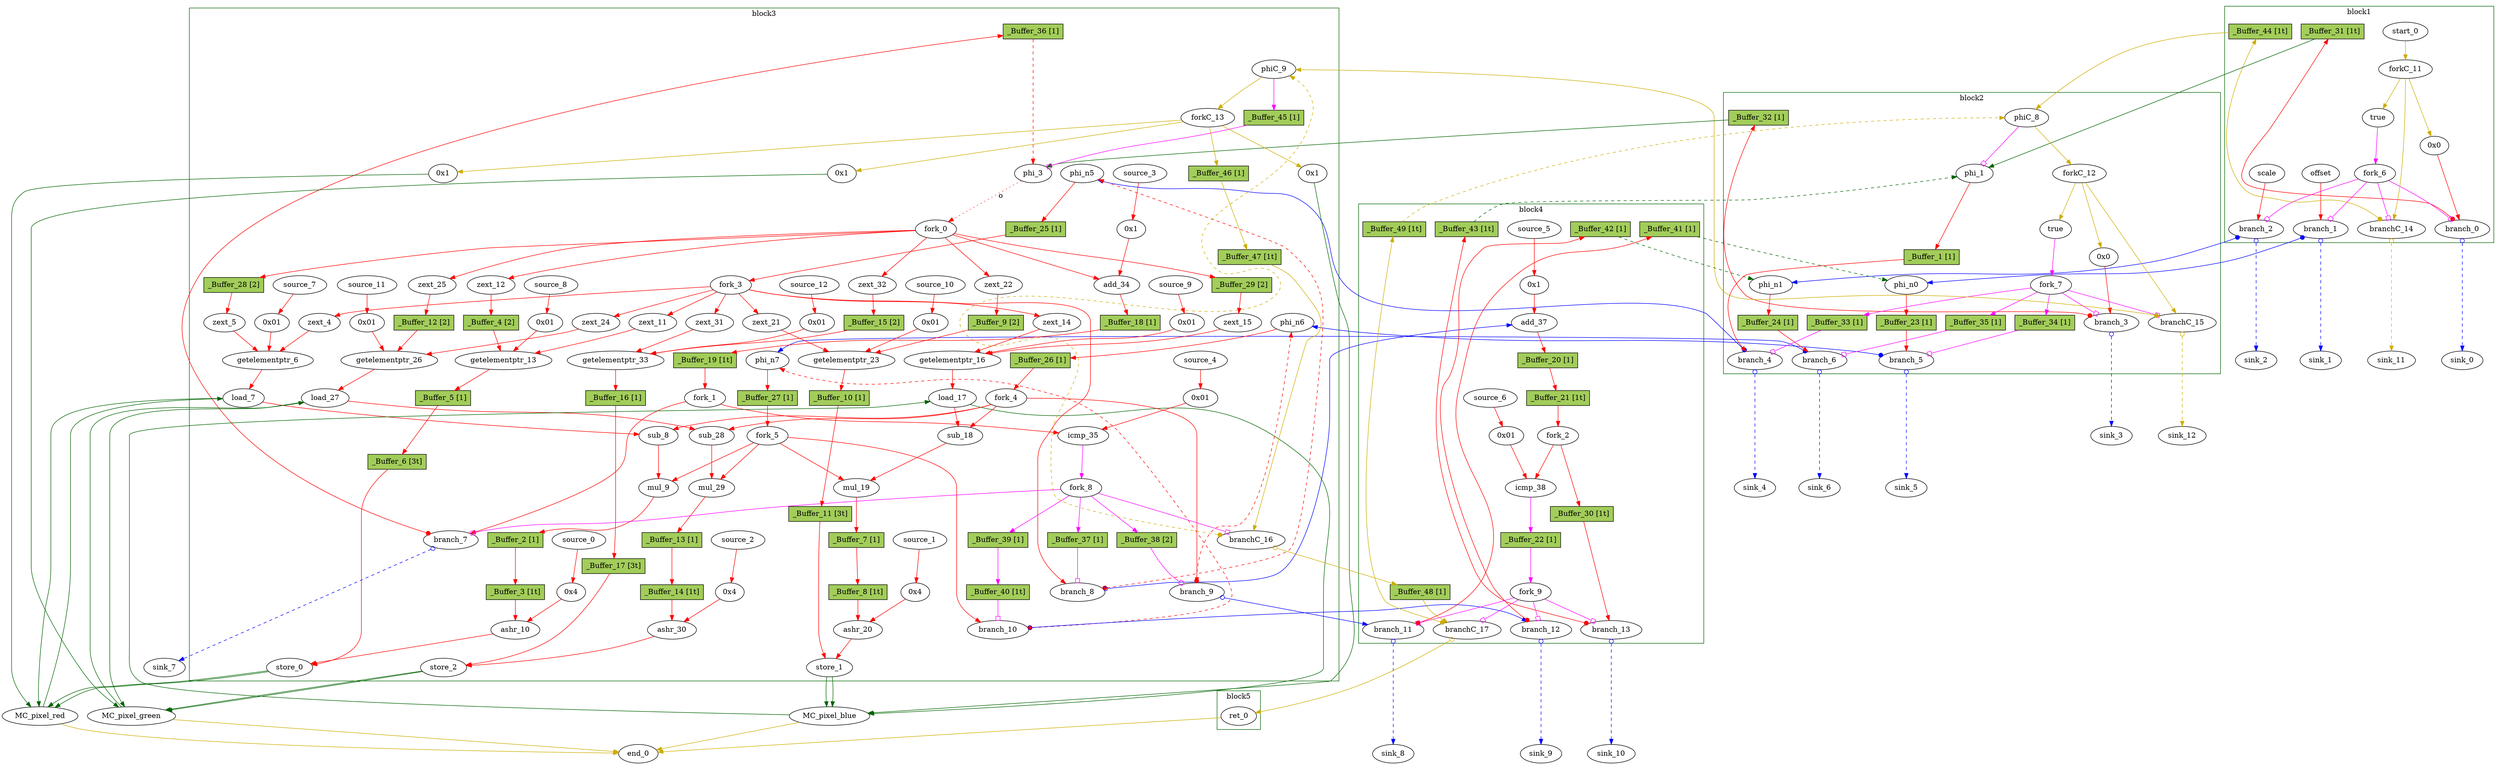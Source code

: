 // Number of blocks: 180
// Number of channels: 285
Digraph G {

  // Blocks
subgraph cluster_1 {
color = "darkgreen"
label = "block1"
  offset [type=Entry, in="in1:32", out="out1:32", bbID = 1,  shape=oval];
  scale [type=Entry, in="in1:32", out="out1:32", bbID = 1,  shape=oval];
  brCst_block1 [type=Constant, in="in1:1", out="out1:1", bbID = 1, value="0x1", label=true,  shape=oval];
  cst_0 [type=Constant, in="in1:32", out="out1:32", bbID = 1, value="0x0", label="0x0",  shape=oval];
  branch_0 [type=Branch, in="in1:32 in2?:1", out="out1+:32 out2-:32", bbID = 1,  shape=oval];
  branch_1 [type=Branch, in="in1:32 in2?:1", out="out1+:32 out2-:32", bbID = 1,  shape=oval];
  branch_2 [type=Branch, in="in1:32 in2?:1", out="out1+:32 out2-:32", bbID = 1,  shape=oval];
  fork_6 [type=Fork, in="in1:1", out="out1:1 out2:1 out3:1 out4:1", bbID = 1,  shape=oval];
  start_0 [type=Entry, in="in1:0", out="out1:0", bbID = 1,  shape=oval];
  forkC_11 [type=Fork, in="in1:0", out="out1:0 out2:0 out3:0", bbID = 1,  shape=oval];
  branchC_14 [type=Branch, in="in1:0 in2?:1", out="out1+:0 out2-:0", bbID = 1,  shape=oval];
  _Buffer_31 [type=Buffer, in="in1:32", out="out1:32", bbID = 1, slots=1, transparent=true, label="_Buffer_31 [1t]",  shape=box, style=filled, fillcolor=darkolivegreen3, height = 0.4];
  _Buffer_44 [type=Buffer, in="in1:0", out="out1:0", bbID = 1, slots=1, transparent=true, label="_Buffer_44 [1t]",  shape=box, style=filled, fillcolor=darkolivegreen3, height = 0.4];
}
subgraph cluster_2 {
color = "darkgreen"
label = "block2"
  phi_1 [type=Mux, in="in1?:1 in2:32 in3:32", out="out1:32", delay=1.397, bbID = 2,  shape=oval];
  brCst_block2 [type=Constant, in="in1:1", out="out1:1", bbID = 2, value="0x1", label=true,  shape=oval];
  cst_1 [type=Constant, in="in1:32", out="out1:32", bbID = 2, value="0x0", label="0x0",  shape=oval];
  phi_n0 [type=Merge, in="in1:32 in2:32", out="out1:32", delay=1.397, bbID = 2,  shape=oval];
  phi_n1 [type=Merge, in="in1:32 in2:32", out="out1:32", delay=1.397, bbID = 2,  shape=oval];
  branch_3 [type=Branch, in="in1:32 in2?:1", out="out1+:32 out2-:32", bbID = 2,  shape=oval];
  branch_4 [type=Branch, in="in1:32 in2?:1", out="out1+:32 out2-:32", bbID = 2,  shape=oval];
  branch_5 [type=Branch, in="in1:32 in2?:1", out="out1+:32 out2-:32", bbID = 2,  shape=oval];
  branch_6 [type=Branch, in="in1:32 in2?:1", out="out1+:32 out2-:32", bbID = 2,  shape=oval];
  fork_7 [type=Fork, in="in1:1", out="out1:1 out2:1 out3:1 out4:1 out5:1", bbID = 2,  shape=oval];
  phiC_8 [type=CntrlMerge, in="in1:0 in2:0", out="out1:0 out2?:1", bbID = 2,  shape=oval];
  forkC_12 [type=Fork, in="in1:0", out="out1:0 out2:0 out3:0", bbID = 2,  shape=oval];
  branchC_15 [type=Branch, in="in1:0 in2?:1", out="out1+:0 out2-:0", bbID = 2,  shape=oval];
  _Buffer_1 [type=Buffer, in="in1:32", out="out1:32", bbID = 2, slots=1, transparent=false, label="_Buffer_1 [1]",  shape=box, style=filled, fillcolor=darkolivegreen3, height = 0.4];
  _Buffer_23 [type=Buffer, in="in1:32", out="out1:32", bbID = 2, slots=1, transparent=false, label="_Buffer_23 [1]",  shape=box, style=filled, fillcolor=darkolivegreen3, height = 0.4];
  _Buffer_24 [type=Buffer, in="in1:32", out="out1:32", bbID = 2, slots=1, transparent=false, label="_Buffer_24 [1]",  shape=box, style=filled, fillcolor=darkolivegreen3, height = 0.4];
  _Buffer_32 [type=Buffer, in="in1:32", out="out1:32", bbID = 2, slots=1, transparent=false, label="_Buffer_32 [1]",  shape=box, style=filled, fillcolor=darkolivegreen3, height = 0.4];
  _Buffer_33 [type=Buffer, in="in1:1", out="out1:1", bbID = 2, slots=1, transparent=false, label="_Buffer_33 [1]",  shape=box, style=filled, fillcolor=darkolivegreen3, height = 0.4];
  _Buffer_34 [type=Buffer, in="in1:1", out="out1:1", bbID = 2, slots=1, transparent=false, label="_Buffer_34 [1]",  shape=box, style=filled, fillcolor=darkolivegreen3, height = 0.4];
  _Buffer_35 [type=Buffer, in="in1:1", out="out1:1", bbID = 2, slots=1, transparent=false, label="_Buffer_35 [1]",  shape=box, style=filled, fillcolor=darkolivegreen3, height = 0.4];
}
subgraph cluster_3 {
color = "darkgreen"
label = "block3"
  phi_3 [type=Mux, in="in1?:1 in2:32 in3:32", out="out1:32", delay=1.397, bbID = 3, retimingDiff=0.5,  shape=oval];
  zext_4 [type=Operator, in="in1:32", out="out1:32", op = "zext_op", bbID = 3, retimingDiff=1.5,  shape=oval];
  zext_5 [type=Operator, in="in1:32", out="out1:32", op = "zext_op", bbID = 3, retimingDiff=1.5,  shape=oval];
  getelementptr_6 [type=Operator, in="in1:32 in2:32 in3:32", out="out1:32", op = "getelementptr_op", delay=3.792, constants=1, bbID = 3, retimingDiff=1.5,  shape=oval];
  load_7 [type=Operator, in="in1:32 in2:32", out="out1:32 out2:32", op = "mc_load_op", delay=1.412, latency=2, bbID = 3, portID = 0, offset = 0, retimingDiff=1,  shape=oval];
  sub_8 [type=Operator, in="in1:32 in2:32", out="out1:32", op = "sub_op", delay=2.287, bbID = 3, retimingDiff=2.5,  shape=oval];
  mul_9 [type=Operator, in="in1:32 in2:32", out="out1:32", op = "mul_op", latency=4, bbID = 3, retimingDiff=2,  shape=oval];
  cst_2 [type=Constant, in="in1:32", out="out1:32", bbID = 3, value="0x1", label="0x4", retimingDiff=5,  shape=oval];
  ashr_10 [type=Operator, in="in1:32 in2:32", out="out1:32", op = "ashr_op", bbID = 3, retimingDiff=5,  shape=oval];
  zext_11 [type=Operator, in="in1:32", out="out1:32", op = "zext_op", bbID = 3, retimingDiff=1.5,  shape=oval];
  zext_12 [type=Operator, in="in1:32", out="out1:32", op = "zext_op", bbID = 3, retimingDiff=0.5,  shape=oval];
  getelementptr_13 [type=Operator, in="in1:32 in2:32 in3:32", out="out1:32", op = "getelementptr_op", delay=3.792, constants=1, bbID = 3, retimingDiff=1.5,  shape=oval];
  store_0 [type=Operator, in="in1:32 in2:32", out="out1:32 out2:32", op = "mc_store_op", delay=0.672, bbID = 3, portID = 0, offset = 0, retimingDiff=5,  shape=oval];
  zext_14 [type=Operator, in="in1:32", out="out1:32", op = "zext_op", bbID = 3, retimingDiff=1.5,  shape=oval];
  zext_15 [type=Operator, in="in1:32", out="out1:32", op = "zext_op", bbID = 3, retimingDiff=1.5,  shape=oval];
  getelementptr_16 [type=Operator, in="in1:32 in2:32 in3:32", out="out1:32", op = "getelementptr_op", delay=3.792, constants=1, bbID = 3, retimingDiff=1.5,  shape=oval];
  load_17 [type=Operator, in="in1:32 in2:32", out="out1:32 out2:32", op = "mc_load_op", delay=1.412, latency=2, bbID = 3, portID = 0, offset = 0, retimingDiff=1,  shape=oval];
  sub_18 [type=Operator, in="in1:32 in2:32", out="out1:32", op = "sub_op", delay=2.287, bbID = 3, retimingDiff=2.5,  shape=oval];
  mul_19 [type=Operator, in="in1:32 in2:32", out="out1:32", op = "mul_op", latency=4, bbID = 3, retimingDiff=2,  shape=oval];
  cst_3 [type=Constant, in="in1:32", out="out1:32", bbID = 3, value="0x1", label="0x4", retimingDiff=5,  shape=oval];
  ashr_20 [type=Operator, in="in1:32 in2:32", out="out1:32", op = "ashr_op", bbID = 3, retimingDiff=5,  shape=oval];
  zext_21 [type=Operator, in="in1:32", out="out1:32", op = "zext_op", bbID = 3, retimingDiff=1.5,  shape=oval];
  zext_22 [type=Operator, in="in1:32", out="out1:32", op = "zext_op", bbID = 3, retimingDiff=0.5,  shape=oval];
  getelementptr_23 [type=Operator, in="in1:32 in2:32 in3:32", out="out1:32", op = "getelementptr_op", delay=3.792, constants=1, bbID = 3, retimingDiff=1.5,  shape=oval];
  store_1 [type=Operator, in="in1:32 in2:32", out="out1:32 out2:32", op = "mc_store_op", delay=0.672, bbID = 3, portID = 0, offset = 0, retimingDiff=5,  shape=oval];
  zext_24 [type=Operator, in="in1:32", out="out1:32", op = "zext_op", bbID = 3, retimingDiff=1.5,  shape=oval];
  zext_25 [type=Operator, in="in1:32", out="out1:32", op = "zext_op", bbID = 3, retimingDiff=0.5,  shape=oval];
  getelementptr_26 [type=Operator, in="in1:32 in2:32 in3:32", out="out1:32", op = "getelementptr_op", delay=3.792, constants=1, bbID = 3, retimingDiff=1.5,  shape=oval];
  load_27 [type=Operator, in="in1:32 in2:32", out="out1:32 out2:32", op = "mc_load_op", delay=1.412, latency=2, bbID = 3, portID = 0, offset = 0, retimingDiff=1,  shape=oval];
  sub_28 [type=Operator, in="in1:32 in2:32", out="out1:32", op = "sub_op", delay=2.287, bbID = 3, retimingDiff=2.5,  shape=oval];
  mul_29 [type=Operator, in="in1:32 in2:32", out="out1:32", op = "mul_op", latency=4, bbID = 3, retimingDiff=2,  shape=oval];
  cst_4 [type=Constant, in="in1:32", out="out1:32", bbID = 3, value="0x1", label="0x4", retimingDiff=5,  shape=oval];
  ashr_30 [type=Operator, in="in1:32 in2:32", out="out1:32", op = "ashr_op", bbID = 3, retimingDiff=5,  shape=oval];
  zext_31 [type=Operator, in="in1:32", out="out1:32", op = "zext_op", bbID = 3, retimingDiff=1.5,  shape=oval];
  zext_32 [type=Operator, in="in1:32", out="out1:32", op = "zext_op", bbID = 3, retimingDiff=0.5,  shape=oval];
  getelementptr_33 [type=Operator, in="in1:32 in2:32 in3:32", out="out1:32", op = "getelementptr_op", delay=3.792, constants=1, bbID = 3, retimingDiff=1.5,  shape=oval];
  store_2 [type=Operator, in="in1:32 in2:32", out="out1:32 out2:32", op = "mc_store_op", delay=0.672, bbID = 3, portID = 0, offset = 0, retimingDiff=5,  shape=oval];
  cst_5 [type=Constant, in="in1:32", out="out1:32", bbID = 3, value="0x1", label="0x1", retimingDiff=0.5,  shape=oval];
  add_34 [type=Operator, in="in1:32 in2:32", out="out1:32", op = "add_op", delay=2.287, bbID = 3, retimingDiff=0.5,  shape=oval];
  cst_6 [type=Constant, in="in1:32", out="out1:32", bbID = 3, value="0x1", label="0x01", retimingDiff=1,  shape=oval];
  icmp_35 [type=Operator, in="in1:32 in2:32", out="out1:1", op = "icmp_ult_op", delay=1.907, bbID = 3, retimingDiff=1,  shape=oval];
  cst_9 [type=Constant, in="in1:32", out="out1:32", bbID = 3, value="0x01", label="0x01", retimingDiff=1.5,  shape=oval];
  cst_10 [type=Constant, in="in1:32", out="out1:32", bbID = 3, value="0x01", label="0x01", retimingDiff=1.5,  shape=oval];
  cst_11 [type=Constant, in="in1:32", out="out1:32", bbID = 3, value="0x01", label="0x01", retimingDiff=1.5,  shape=oval];
  cst_12 [type=Constant, in="in1:32", out="out1:32", bbID = 3, value="0x01", label="0x01", retimingDiff=1.5,  shape=oval];
  cst_13 [type=Constant, in="in1:32", out="out1:32", bbID = 3, value="0x01", label="0x01", retimingDiff=1.5,  shape=oval];
  cst_14 [type=Constant, in="in1:32", out="out1:32", bbID = 3, value="0x01", label="0x01", retimingDiff=1.5,  shape=oval];
  phi_n5 [type=Merge, in="in1:32 in2:32", out="out1:32", delay=1.397, bbID = 3, retimingDiff=0.5,  shape=oval];
  phi_n6 [type=Merge, in="in1:32 in2:32", out="out1:32", delay=1.397, bbID = 3, retimingDiff=1.5,  shape=oval];
  phi_n7 [type=Merge, in="in1:32 in2:32", out="out1:32", delay=1.397, bbID = 3, retimingDiff=1.5,  shape=oval];
  fork_0 [type=Fork, in="in1:32", out="out1:32 out2:32 out3:32 out4:32 out5:32 out6:32 out7:32", bbID = 3, retimingDiff=0.5,  shape=oval];
  fork_1 [type=Fork, in="in1:32", out="out1:32 out2:32", bbID = 3, retimingDiff=1,  shape=oval];
  fork_3 [type=Fork, in="in1:32", out="out1:32 out2:32 out3:32 out4:32 out5:32 out6:32 out7:32", bbID = 3, retimingDiff=1.5,  shape=oval];
  fork_4 [type=Fork, in="in1:32", out="out1:32 out2:32 out3:32 out4:32", bbID = 3, retimingDiff=2.5,  shape=oval];
  fork_5 [type=Fork, in="in1:32", out="out1:32 out2:32 out3:32 out4:32", bbID = 3, retimingDiff=2.5,  shape=oval];
  branch_7 [type=Branch, in="in1:32 in2?:1", out="out1+:32 out2-:32", bbID = 3, retimingDiff=1,  shape=oval];
  branch_8 [type=Branch, in="in1:32 in2?:1", out="out1+:32 out2-:32", bbID = 3, retimingDiff=1.5,  shape=oval];
  branch_9 [type=Branch, in="in1:32 in2?:1", out="out1+:32 out2-:32", bbID = 3, retimingDiff=2.5,  shape=oval];
  branch_10 [type=Branch, in="in1:32 in2?:1", out="out1+:32 out2-:32", bbID = 3, retimingDiff=2.5,  shape=oval];
  fork_8 [type=Fork, in="in1:1", out="out1:1 out2:1 out3:1 out4:1 out5:1", bbID = 3, retimingDiff=1,  shape=oval];
  cst_15 [type=Constant, in="in1:32", out="out1:32", bbID = 3, value="0x1", label="0x1",  shape=oval];
  cst_16 [type=Constant, in="in1:32", out="out1:32", bbID = 3, value="0x1", label="0x1",  shape=oval];
  cst_17 [type=Constant, in="in1:32", out="out1:32", bbID = 3, value="0x1", label="0x1",  shape=oval];
  phiC_9 [type=CntrlMerge, in="in1:0 in2:0", out="out1:0 out2?:1", bbID = 3,  shape=oval];
  forkC_13 [type=Fork, in="in1:0", out="out1:0 out2:0 out3:0 out4:0", bbID = 3,  shape=oval];
  branchC_16 [type=Branch, in="in1:0 in2?:1", out="out1+:0 out2-:0", bbID = 3, retimingDiff=1,  shape=oval];
  source_0 [type=Source, out="out1:32", bbID = 3, retimingDiff=5,  shape=oval];
  source_1 [type=Source, out="out1:32", bbID = 3, retimingDiff=5,  shape=oval];
  source_2 [type=Source, out="out1:32", bbID = 3, retimingDiff=5,  shape=oval];
  source_3 [type=Source, out="out1:32", bbID = 3, retimingDiff=0.5,  shape=oval];
  source_4 [type=Source, out="out1:32", bbID = 3, retimingDiff=1,  shape=oval];
  source_7 [type=Source, out="out1:32", bbID = 3, retimingDiff=1.5,  shape=oval];
  source_8 [type=Source, out="out1:32", bbID = 3, retimingDiff=1.5,  shape=oval];
  source_9 [type=Source, out="out1:32", bbID = 3, retimingDiff=1.5,  shape=oval];
  source_10 [type=Source, out="out1:32", bbID = 3, retimingDiff=1.5,  shape=oval];
  source_11 [type=Source, out="out1:32", bbID = 3, retimingDiff=1.5,  shape=oval];
  source_12 [type=Source, out="out1:32", bbID = 3, retimingDiff=1.5,  shape=oval];
  _Buffer_2 [type=Buffer, in="in1:32", out="out1:32", bbID = 3, slots=1, transparent=false, label="_Buffer_2 [1]",  shape=box, style=filled, fillcolor=darkolivegreen3, height = 0.4];
  _Buffer_3 [type=Buffer, in="in1:32", out="out1:32", bbID = 3, slots=1, transparent=true, label="_Buffer_3 [1t]",  shape=box, style=filled, fillcolor=darkolivegreen3, height = 0.4];
  _Buffer_4 [type=Buffer, in="in1:32", out="out1:32", bbID = 3, slots=2, transparent=false, label="_Buffer_4 [2]",  shape=box, style=filled, fillcolor=darkolivegreen3, height = 0.4];
  _Buffer_5 [type=Buffer, in="in1:32", out="out1:32", bbID = 3, slots=1, transparent=false, label="_Buffer_5 [1]",  shape=box, style=filled, fillcolor=darkolivegreen3, height = 0.4];
  _Buffer_6 [type=Buffer, in="in1:32", out="out1:32", bbID = 3, slots=3, transparent=true, label="_Buffer_6 [3t]",  shape=box, style=filled, fillcolor=darkolivegreen3, height = 0.4];
  _Buffer_7 [type=Buffer, in="in1:32", out="out1:32", bbID = 3, slots=1, transparent=false, label="_Buffer_7 [1]",  shape=box, style=filled, fillcolor=darkolivegreen3, height = 0.4];
  _Buffer_8 [type=Buffer, in="in1:32", out="out1:32", bbID = 3, slots=1, transparent=true, label="_Buffer_8 [1t]",  shape=box, style=filled, fillcolor=darkolivegreen3, height = 0.4];
  _Buffer_9 [type=Buffer, in="in1:32", out="out1:32", bbID = 3, slots=2, transparent=false, label="_Buffer_9 [2]",  shape=box, style=filled, fillcolor=darkolivegreen3, height = 0.4];
  _Buffer_10 [type=Buffer, in="in1:32", out="out1:32", bbID = 3, slots=1, transparent=false, label="_Buffer_10 [1]",  shape=box, style=filled, fillcolor=darkolivegreen3, height = 0.4];
  _Buffer_11 [type=Buffer, in="in1:32", out="out1:32", bbID = 3, slots=3, transparent=true, label="_Buffer_11 [3t]",  shape=box, style=filled, fillcolor=darkolivegreen3, height = 0.4];
  _Buffer_12 [type=Buffer, in="in1:32", out="out1:32", bbID = 3, slots=2, transparent=false, label="_Buffer_12 [2]",  shape=box, style=filled, fillcolor=darkolivegreen3, height = 0.4];
  _Buffer_13 [type=Buffer, in="in1:32", out="out1:32", bbID = 3, slots=1, transparent=false, label="_Buffer_13 [1]",  shape=box, style=filled, fillcolor=darkolivegreen3, height = 0.4];
  _Buffer_14 [type=Buffer, in="in1:32", out="out1:32", bbID = 3, slots=1, transparent=true, label="_Buffer_14 [1t]",  shape=box, style=filled, fillcolor=darkolivegreen3, height = 0.4];
  _Buffer_15 [type=Buffer, in="in1:32", out="out1:32", bbID = 3, slots=2, transparent=false, label="_Buffer_15 [2]",  shape=box, style=filled, fillcolor=darkolivegreen3, height = 0.4];
  _Buffer_16 [type=Buffer, in="in1:32", out="out1:32", bbID = 3, slots=1, transparent=false, label="_Buffer_16 [1]",  shape=box, style=filled, fillcolor=darkolivegreen3, height = 0.4];
  _Buffer_17 [type=Buffer, in="in1:32", out="out1:32", bbID = 3, slots=3, transparent=true, label="_Buffer_17 [3t]",  shape=box, style=filled, fillcolor=darkolivegreen3, height = 0.4];
  _Buffer_18 [type=Buffer, in="in1:32", out="out1:32", bbID = 3, slots=1, transparent=false, label="_Buffer_18 [1]",  shape=box, style=filled, fillcolor=darkolivegreen3, height = 0.4];
  _Buffer_19 [type=Buffer, in="in1:32", out="out1:32", bbID = 3, slots=1, transparent=true, label="_Buffer_19 [1t]",  shape=box, style=filled, fillcolor=darkolivegreen3, height = 0.4];
  _Buffer_25 [type=Buffer, in="in1:32", out="out1:32", bbID = 3, slots=1, transparent=false, label="_Buffer_25 [1]",  shape=box, style=filled, fillcolor=darkolivegreen3, height = 0.4];
  _Buffer_26 [type=Buffer, in="in1:32", out="out1:32", bbID = 3, slots=1, transparent=false, label="_Buffer_26 [1]",  shape=box, style=filled, fillcolor=darkolivegreen3, height = 0.4];
  _Buffer_27 [type=Buffer, in="in1:32", out="out1:32", bbID = 3, slots=1, transparent=false, label="_Buffer_27 [1]",  shape=box, style=filled, fillcolor=darkolivegreen3, height = 0.4];
  _Buffer_28 [type=Buffer, in="in1:32", out="out1:32", bbID = 3, slots=2, transparent=false, label="_Buffer_28 [2]",  shape=box, style=filled, fillcolor=darkolivegreen3, height = 0.4];
  _Buffer_29 [type=Buffer, in="in1:32", out="out1:32", bbID = 3, slots=2, transparent=false, label="_Buffer_29 [2]",  shape=box, style=filled, fillcolor=darkolivegreen3, height = 0.4];
  _Buffer_36 [type=Buffer, in="in1:32", out="out1:32", bbID = 3, slots=1, transparent=false, label="_Buffer_36 [1]",  shape=box, style=filled, fillcolor=darkolivegreen3, height = 0.4];
  _Buffer_37 [type=Buffer, in="in1:1", out="out1:1", bbID = 3, slots=1, transparent=false, label="_Buffer_37 [1]",  shape=box, style=filled, fillcolor=darkolivegreen3, height = 0.4];
  _Buffer_38 [type=Buffer, in="in1:1", out="out1:1", bbID = 3, slots=2, transparent=false, label="_Buffer_38 [2]",  shape=box, style=filled, fillcolor=darkolivegreen3, height = 0.4];
  _Buffer_39 [type=Buffer, in="in1:1", out="out1:1", bbID = 3, slots=1, transparent=false, label="_Buffer_39 [1]",  shape=box, style=filled, fillcolor=darkolivegreen3, height = 0.4];
  _Buffer_40 [type=Buffer, in="in1:1", out="out1:1", bbID = 3, slots=1, transparent=true, label="_Buffer_40 [1t]",  shape=box, style=filled, fillcolor=darkolivegreen3, height = 0.4];
  _Buffer_45 [type=Buffer, in="in1:1", out="out1:1", bbID = 3, slots=1, transparent=false, label="_Buffer_45 [1]",  shape=box, style=filled, fillcolor=darkolivegreen3, height = 0.4];
  _Buffer_46 [type=Buffer, in="in1:0", out="out1:0", bbID = 3, slots=1, transparent=false, label="_Buffer_46 [1]",  shape=box, style=filled, fillcolor=darkolivegreen3, height = 0.4];
  _Buffer_47 [type=Buffer, in="in1:0", out="out1:0", bbID = 3, slots=1, transparent=true, label="_Buffer_47 [1t]",  shape=box, style=filled, fillcolor=darkolivegreen3, height = 0.4];
}
subgraph cluster_4 {
color = "darkgreen"
label = "block4"
  cst_7 [type=Constant, in="in1:32", out="out1:32", bbID = 4, value="0x1", label="0x1",  shape=oval];
  add_37 [type=Operator, in="in1:32 in2:32", out="out1:32", op = "add_op", delay=2.287, bbID = 4,  shape=oval];
  cst_8 [type=Constant, in="in1:32", out="out1:32", bbID = 4, value="0x01", label="0x01",  shape=oval];
  icmp_38 [type=Operator, in="in1:32 in2:32", out="out1:1", op = "icmp_ult_op", delay=1.907, bbID = 4,  shape=oval];
  fork_2 [type=Fork, in="in1:32", out="out1:32 out2:32", bbID = 4,  shape=oval];
  branch_11 [type=Branch, in="in1:32 in2?:1", out="out1+:32 out2-:32", bbID = 4,  shape=oval];
  branch_12 [type=Branch, in="in1:32 in2?:1", out="out1+:32 out2-:32", bbID = 4,  shape=oval];
  branch_13 [type=Branch, in="in1:32 in2?:1", out="out1+:32 out2-:32", bbID = 4,  shape=oval];
  fork_9 [type=Fork, in="in1:1", out="out1:1 out2:1 out3:1 out4:1", bbID = 4,  shape=oval];
  branchC_17 [type=Branch, in="in1:0 in2?:1", out="out1+:0 out2-:0", bbID = 4,  shape=oval];
  source_5 [type=Source, out="out1:32", bbID = 4,  shape=oval];
  source_6 [type=Source, out="out1:32", bbID = 4,  shape=oval];
  _Buffer_20 [type=Buffer, in="in1:32", out="out1:32", bbID = 4, slots=1, transparent=false, label="_Buffer_20 [1]",  shape=box, style=filled, fillcolor=darkolivegreen3, height = 0.4];
  _Buffer_21 [type=Buffer, in="in1:32", out="out1:32", bbID = 4, slots=1, transparent=true, label="_Buffer_21 [1t]",  shape=box, style=filled, fillcolor=darkolivegreen3, height = 0.4];
  _Buffer_22 [type=Buffer, in="in1:1", out="out1:1", bbID = 4, slots=1, transparent=false, label="_Buffer_22 [1]",  shape=box, style=filled, fillcolor=darkolivegreen3, height = 0.4];
  _Buffer_30 [type=Buffer, in="in1:32", out="out1:32", bbID = 4, slots=1, transparent=true, label="_Buffer_30 [1t]",  shape=box, style=filled, fillcolor=darkolivegreen3, height = 0.4];
  _Buffer_41 [type=Buffer, in="in1:32", out="out1:32", bbID = 4, slots=1, transparent=false, label="_Buffer_41 [1]",  shape=box, style=filled, fillcolor=darkolivegreen3, height = 0.4];
  _Buffer_42 [type=Buffer, in="in1:32", out="out1:32", bbID = 4, slots=1, transparent=false, label="_Buffer_42 [1]",  shape=box, style=filled, fillcolor=darkolivegreen3, height = 0.4];
  _Buffer_43 [type=Buffer, in="in1:32", out="out1:32", bbID = 4, slots=1, transparent=true, label="_Buffer_43 [1t]",  shape=box, style=filled, fillcolor=darkolivegreen3, height = 0.4];
  _Buffer_48 [type=Buffer, in="in1:0", out="out1:0", bbID = 4, slots=1, transparent=false, label="_Buffer_48 [1]",  shape=box, style=filled, fillcolor=darkolivegreen3, height = 0.4];
  _Buffer_49 [type=Buffer, in="in1:0", out="out1:0", bbID = 4, slots=1, transparent=true, label="_Buffer_49 [1t]",  shape=box, style=filled, fillcolor=darkolivegreen3, height = 0.4];
}
subgraph cluster_5 {
color = "darkgreen"
label = "block5"
  ret_0 [type=Operator, in="in1:0", out="out1:0", op = "ret_op", bbID = 5,  shape=oval];
}
  MC_pixel_red [type=MC, in="in1:32*c0 in2:32*l0a in3:32*s0a in4:32*s0d", out="out1:32*l0d out2:0*e", bbID = 0, memory = "pixel_red", bbcount = 1, ldcount = 1, stcount = 1, ];
  MC_pixel_blue [type=MC, in="in1:32*c0 in2:32*l0a in3:32*s0a in4:32*s0d", out="out1:32*l0d out2:0*e", bbID = 0, memory = "pixel_blue", bbcount = 1, ldcount = 1, stcount = 1, ];
  MC_pixel_green [type=MC, in="in1:32*c0 in2:32*l0a in3:32*s0a in4:32*s0d", out="out1:32*l0d out2:0*e", bbID = 0, memory = "pixel_green", bbcount = 1, ldcount = 1, stcount = 1, ];
  end_0 [type=Exit, in="in1:0*e in2:0*e in3:0*e in4:0", out="out1:0", bbID = 0,  shape=oval];
  sink_0 [type=Sink, in="in1:32", bbID = 0,  shape=oval];
  sink_1 [type=Sink, in="in1:32", bbID = 0,  shape=oval];
  sink_2 [type=Sink, in="in1:32", bbID = 0,  shape=oval];
  sink_3 [type=Sink, in="in1:32", bbID = 0,  shape=oval];
  sink_4 [type=Sink, in="in1:32", bbID = 0,  shape=oval];
  sink_5 [type=Sink, in="in1:32", bbID = 0,  shape=oval];
  sink_6 [type=Sink, in="in1:32", bbID = 0,  shape=oval];
  sink_7 [type=Sink, in="in1:32", bbID = 0,  shape=oval];
  sink_8 [type=Sink, in="in1:32", bbID = 0,  shape=oval];
  sink_9 [type=Sink, in="in1:32", bbID = 0,  shape=oval];
  sink_10 [type=Sink, in="in1:32", bbID = 0,  shape=oval];
  sink_11 [type=Sink, in="in1:0", bbID = 0,  shape=oval];
  sink_12 [type=Sink, in="in1:0", bbID = 0,  shape=oval];

  // Channels
  offset -> branch_1 [from=out1, to=in1, arrowhead=normal, color=red];
  scale -> branch_2 [from=out1, to=in1, arrowhead=normal, color=red];
  brCst_block1 -> fork_6 [from=out1, to=in1, arrowhead=normal, color=magenta];
  cst_0 -> branch_0 [from=out1, to=in1, arrowhead=normal, color=red];
  phi_1 -> _Buffer_1 [from=out1, to=in1, arrowhead=normal, color=red];
  brCst_block2 -> fork_7 [from=out1, to=in1, arrowhead=normal, color=magenta];
  cst_1 -> branch_3 [from=out1, to=in1, arrowhead=normal, color=red];
  phi_3 -> fork_0 [from=out1, to=in1, arrowhead=normal, color=red, slots=1, style=dotted, label="o", transparent=true];
  zext_4 -> getelementptr_6 [from=out1, to=in1, arrowhead=normal, color=red];
  zext_5 -> getelementptr_6 [from=out1, to=in2, arrowhead=normal, color=red];
  getelementptr_6 -> load_7 [from=out1, to=in2, arrowhead=normal, color=red];
  load_7 -> sub_8 [from=out1, to=in1, arrowhead=normal, color=red];
  load_7 -> MC_pixel_red [from=out2, to=in2, arrowhead=normal, color=darkgreen];
  sub_8 -> mul_9 [from=out1, to=in1, arrowhead=normal, color=red];
  mul_9 -> _Buffer_2 [from=out1, to=in1, arrowhead=normal, color=red];
  cst_2 -> ashr_10 [from=out1, to=in2, arrowhead=normal, color=red];
  ashr_10 -> store_0 [from=out1, to=in1, arrowhead=normal, color=red];
  zext_11 -> getelementptr_13 [from=out1, to=in1, arrowhead=normal, color=red];
  zext_12 -> _Buffer_4 [from=out1, to=in1, arrowhead=normal, color=red];
  getelementptr_13 -> _Buffer_5 [from=out1, to=in1, arrowhead=normal, color=red];
  store_0 -> MC_pixel_red [from=out2, to=in3, arrowhead=normal, color=darkgreen];
  store_0 -> MC_pixel_red [from=out1, to=in4, arrowhead=normal, color=darkgreen];
  zext_14 -> getelementptr_16 [from=out1, to=in1, arrowhead=normal, color=red];
  zext_15 -> getelementptr_16 [from=out1, to=in2, arrowhead=normal, color=red];
  getelementptr_16 -> load_17 [from=out1, to=in2, arrowhead=normal, color=red];
  load_17 -> sub_18 [from=out1, to=in1, arrowhead=normal, color=red];
  load_17 -> MC_pixel_blue [from=out2, to=in2, arrowhead=normal, color=darkgreen];
  sub_18 -> mul_19 [from=out1, to=in1, arrowhead=normal, color=red];
  mul_19 -> _Buffer_7 [from=out1, to=in1, arrowhead=normal, color=red];
  cst_3 -> ashr_20 [from=out1, to=in2, arrowhead=normal, color=red];
  ashr_20 -> store_1 [from=out1, to=in1, arrowhead=normal, color=red];
  zext_21 -> getelementptr_23 [from=out1, to=in1, arrowhead=normal, color=red];
  zext_22 -> _Buffer_9 [from=out1, to=in1, arrowhead=normal, color=red];
  getelementptr_23 -> _Buffer_10 [from=out1, to=in1, arrowhead=normal, color=red];
  store_1 -> MC_pixel_blue [from=out2, to=in3, arrowhead=normal, color=darkgreen];
  store_1 -> MC_pixel_blue [from=out1, to=in4, arrowhead=normal, color=darkgreen];
  zext_24 -> getelementptr_26 [from=out1, to=in1, arrowhead=normal, color=red];
  zext_25 -> _Buffer_12 [from=out1, to=in1, arrowhead=normal, color=red];
  getelementptr_26 -> load_27 [from=out1, to=in2, arrowhead=normal, color=red];
  load_27 -> sub_28 [from=out1, to=in1, arrowhead=normal, color=red];
  load_27 -> MC_pixel_green [from=out2, to=in2, arrowhead=normal, color=darkgreen];
  sub_28 -> mul_29 [from=out1, to=in1, arrowhead=normal, color=red];
  mul_29 -> _Buffer_13 [from=out1, to=in1, arrowhead=normal, color=red];
  cst_4 -> ashr_30 [from=out1, to=in2, arrowhead=normal, color=red];
  ashr_30 -> store_2 [from=out1, to=in1, arrowhead=normal, color=red];
  zext_31 -> getelementptr_33 [from=out1, to=in1, arrowhead=normal, color=red];
  zext_32 -> _Buffer_15 [from=out1, to=in1, arrowhead=normal, color=red];
  getelementptr_33 -> _Buffer_16 [from=out1, to=in1, arrowhead=normal, color=red];
  store_2 -> MC_pixel_green [from=out2, to=in3, arrowhead=normal, color=darkgreen];
  store_2 -> MC_pixel_green [from=out1, to=in4, arrowhead=normal, color=darkgreen];
  cst_5 -> add_34 [from=out1, to=in2, arrowhead=normal, color=red];
  add_34 -> _Buffer_18 [from=out1, to=in1, arrowhead=normal, color=red];
  cst_6 -> icmp_35 [from=out1, to=in2, arrowhead=normal, color=red];
  icmp_35 -> fork_8 [from=out1, to=in1, arrowhead=normal, color=magenta];
  cst_7 -> add_37 [from=out1, to=in2, arrowhead=normal, color=red];
  add_37 -> _Buffer_20 [from=out1, to=in1, arrowhead=normal, color=red];
  cst_8 -> icmp_38 [from=out1, to=in2, arrowhead=normal, color=red];
  icmp_38 -> _Buffer_22 [from=out1, to=in1, arrowhead=normal, color=magenta];
  ret_0 -> end_0 [from=out1, to=in4, arrowhead=normal, color=gold3];
  cst_9 -> getelementptr_6 [from=out1, to=in3, arrowhead=normal, color=red];
  cst_10 -> getelementptr_13 [from=out1, to=in3, arrowhead=normal, color=red];
  cst_11 -> getelementptr_16 [from=out1, to=in3, arrowhead=normal, color=red];
  cst_12 -> getelementptr_23 [from=out1, to=in3, arrowhead=normal, color=red];
  cst_13 -> getelementptr_26 [from=out1, to=in3, arrowhead=normal, color=red];
  cst_14 -> getelementptr_33 [from=out1, to=in3, arrowhead=normal, color=red];
  phi_n0 -> _Buffer_23 [from=out1, to=in1, arrowhead=normal, color=red];
  phi_n1 -> _Buffer_24 [from=out1, to=in1, arrowhead=normal, color=red];
  branch_8 -> add_37 [from=out2, to=in1, dir=both, arrowtail=odot, arrowhead=normal, color=blue];
  branch_9 -> branch_11 [from=out2, to=in1, dir=both, arrowtail=odot, arrowhead=normal, color=blue];
  branch_10 -> branch_12 [from=out2, to=in1, dir=both, arrowtail=odot, arrowhead=normal, color=blue];
  phi_n5 -> _Buffer_25 [from=out1, to=in1, arrowhead=normal, color=red];
  phi_n6 -> _Buffer_26 [from=out1, to=in1, arrowhead=normal, color=red];
  phi_n7 -> _Buffer_27 [from=out1, to=in1, arrowhead=normal, color=red];
  fork_0 -> _Buffer_28 [from=out1, to=in1, arrowhead=normal, color=red];
  fork_0 -> zext_12 [from=out2, to=in1, arrowhead=normal, color=red];
  fork_0 -> _Buffer_29 [from=out3, to=in1, arrowhead=normal, color=red];
  fork_0 -> zext_22 [from=out4, to=in1, arrowhead=normal, color=red];
  fork_0 -> zext_25 [from=out5, to=in1, arrowhead=normal, color=red];
  fork_0 -> zext_32 [from=out6, to=in1, arrowhead=normal, color=red];
  fork_0 -> add_34 [from=out7, to=in1, arrowhead=normal, color=red];
  fork_1 -> icmp_35 [from=out1, to=in1, arrowhead=normal, color=red];
  fork_1 -> branch_7 [from=out2, to=in1, arrowhead=normal, color=red];
  fork_2 -> icmp_38 [from=out1, to=in1, arrowhead=normal, color=red];
  fork_2 -> _Buffer_30 [from=out2, to=in1, arrowhead=normal, color=red];
  fork_3 -> zext_4 [from=out1, to=in1, arrowhead=normal, color=red];
  fork_3 -> zext_11 [from=out2, to=in1, arrowhead=normal, color=red];
  fork_3 -> zext_14 [from=out3, to=in1, arrowhead=normal, color=red];
  fork_3 -> zext_21 [from=out4, to=in1, arrowhead=normal, color=red];
  fork_3 -> zext_24 [from=out5, to=in1, arrowhead=normal, color=red];
  fork_3 -> zext_31 [from=out6, to=in1, arrowhead=normal, color=red];
  fork_3 -> branch_8 [from=out7, to=in1, arrowhead=normal, color=red];
  fork_4 -> sub_8 [from=out1, to=in2, arrowhead=normal, color=red];
  fork_4 -> sub_18 [from=out2, to=in2, arrowhead=normal, color=red];
  fork_4 -> sub_28 [from=out3, to=in2, arrowhead=normal, color=red];
  fork_4 -> branch_9 [from=out4, to=in1, arrowhead=normal, color=red];
  fork_5 -> mul_9 [from=out1, to=in2, arrowhead=normal, color=red];
  fork_5 -> mul_19 [from=out2, to=in2, arrowhead=normal, color=red];
  fork_5 -> mul_29 [from=out3, to=in2, arrowhead=normal, color=red];
  fork_5 -> branch_10 [from=out4, to=in1, arrowhead=normal, color=red];
  branch_0 -> _Buffer_31 [from=out1, to=in1, dir=both, arrowtail=dot, arrowhead=normal, color=red, constraint=false];
  branch_0 -> sink_0 [from=out2, to=in1, dir=both, arrowtail=odot, arrowhead=normal, color=blue, style=dashed, minlen = 3];
  branch_1 -> phi_n0 [from=out1, to=in1, dir=both, arrowtail=dot, arrowhead=normal, color=blue];
  branch_1 -> sink_1 [from=out2, to=in1, dir=both, arrowtail=odot, arrowhead=normal, color=blue, style=dashed, minlen = 3];
  branch_2 -> phi_n1 [from=out1, to=in1, dir=both, arrowtail=dot, arrowhead=normal, color=blue];
  branch_2 -> sink_2 [from=out2, to=in1, dir=both, arrowtail=odot, arrowhead=normal, color=blue, style=dashed, minlen = 3];
  fork_6 -> branch_0 [from=out3, to=in2, arrowhead=obox, color=magenta];
  fork_6 -> branch_1 [from=out2, to=in2, arrowhead=obox, color=magenta];
  fork_6 -> branch_2 [from=out1, to=in2, arrowhead=obox, color=magenta];
  fork_6 -> branchC_14 [from=out4, to=in2, arrowhead=obox, color=magenta];
  branch_3 -> _Buffer_32 [from=out1, to=in1, dir=both, arrowtail=dot, arrowhead=normal, color=red, constraint=false];
  branch_3 -> sink_3 [from=out2, to=in1, dir=both, arrowtail=odot, arrowhead=normal, color=blue, style=dashed, minlen = 3];
  branch_4 -> phi_n5 [from=out1, to=in1, dir=both, arrowtail=dot, arrowhead=normal, color=blue];
  branch_4 -> sink_4 [from=out2, to=in1, dir=both, arrowtail=odot, arrowhead=normal, color=blue, style=dashed, minlen = 3];
  branch_5 -> phi_n6 [from=out1, to=in1, dir=both, arrowtail=dot, arrowhead=normal, color=blue];
  branch_5 -> sink_5 [from=out2, to=in1, dir=both, arrowtail=odot, arrowhead=normal, color=blue, style=dashed, minlen = 3];
  branch_6 -> phi_n7 [from=out1, to=in1, dir=both, arrowtail=dot, arrowhead=normal, color=blue];
  branch_6 -> sink_6 [from=out2, to=in1, dir=both, arrowtail=odot, arrowhead=normal, color=blue, style=dashed, minlen = 3];
  fork_7 -> branch_3 [from=out4, to=in2, arrowhead=obox, color=magenta];
  fork_7 -> _Buffer_33 [from=out3, to=in1, arrowhead=normal, color=magenta];
  fork_7 -> _Buffer_34 [from=out2, to=in1, arrowhead=normal, color=magenta];
  fork_7 -> _Buffer_35 [from=out1, to=in1, arrowhead=normal, color=magenta];
  fork_7 -> branchC_15 [from=out5, to=in2, arrowhead=obox, color=magenta];
  branch_7 -> _Buffer_36 [from=out1, to=in1, dir=both, arrowtail=dot, arrowhead=normal, color=red, constraint=false];
  branch_7 -> sink_7 [from=out2, to=in1, dir=both, arrowtail=odot, arrowhead=normal, color=blue, style=dashed, minlen = 3];
  branch_8 -> phi_n5 [from=out1, to=in2, dir=both, arrowtail=dot, arrowhead=normal, color=red, constraint=false, style=dashed, minlen = 3];
  branch_9 -> phi_n6 [from=out1, to=in2, dir=both, arrowtail=dot, arrowhead=normal, color=red, constraint=false, style=dashed, minlen = 3];
  branch_10 -> phi_n7 [from=out1, to=in2, dir=both, arrowtail=dot, arrowhead=normal, color=red, constraint=false, style=dashed, minlen = 3];
  fork_8 -> branch_7 [from=out4, to=in2, arrowhead=obox, color=magenta];
  fork_8 -> _Buffer_37 [from=out3, to=in1, arrowhead=normal, color=magenta];
  fork_8 -> _Buffer_38 [from=out2, to=in1, arrowhead=normal, color=magenta];
  fork_8 -> _Buffer_39 [from=out1, to=in1, arrowhead=normal, color=magenta];
  fork_8 -> branchC_16 [from=out5, to=in2, arrowhead=obox, color=magenta];
  branch_11 -> _Buffer_41 [from=out1, to=in1, dir=both, arrowtail=dot, arrowhead=normal, color=red, constraint=false];
  branch_11 -> sink_8 [from=out2, to=in1, dir=both, arrowtail=odot, arrowhead=normal, color=blue, style=dashed, minlen = 3];
  branch_12 -> _Buffer_42 [from=out1, to=in1, dir=both, arrowtail=dot, arrowhead=normal, color=red, constraint=false];
  branch_12 -> sink_9 [from=out2, to=in1, dir=both, arrowtail=odot, arrowhead=normal, color=blue, style=dashed, minlen = 3];
  branch_13 -> _Buffer_43 [from=out1, to=in1, dir=both, arrowtail=dot, arrowhead=normal, color=red, constraint=false];
  branch_13 -> sink_10 [from=out2, to=in1, dir=both, arrowtail=odot, arrowhead=normal, color=blue, style=dashed, minlen = 3];
  fork_9 -> branch_11 [from=out3, to=in2, arrowhead=obox, color=magenta];
  fork_9 -> branch_12 [from=out2, to=in2, arrowhead=obox, color=magenta];
  fork_9 -> branch_13 [from=out1, to=in2, arrowhead=obox, color=magenta];
  fork_9 -> branchC_17 [from=out4, to=in2, arrowhead=obox, color=magenta];
  MC_pixel_red -> load_7 [from=out1, to=in1, arrowhead=normal, color=darkgreen];
  MC_pixel_red -> end_0 [from=out2, to=in1, arrowhead=normal, color=gold3];
  cst_15 -> MC_pixel_red [from=out1, to=in1, arrowhead=normal, color=darkgreen];
  MC_pixel_blue -> load_17 [from=out1, to=in1, arrowhead=normal, color=darkgreen];
  MC_pixel_blue -> end_0 [from=out2, to=in2, arrowhead=normal, color=gold3];
  cst_16 -> MC_pixel_blue [from=out1, to=in1, arrowhead=normal, color=darkgreen];
  MC_pixel_green -> load_27 [from=out1, to=in1, arrowhead=normal, color=darkgreen];
  MC_pixel_green -> end_0 [from=out2, to=in3, arrowhead=normal, color=gold3];
  cst_17 -> MC_pixel_green [from=out1, to=in1, arrowhead=normal, color=darkgreen];
  start_0 -> forkC_11 [from=out1, to=in1, arrowhead=normal, color=gold3];
  forkC_11 -> brCst_block1 [from=out3, to=in1, arrowhead=normal, color=gold3];
  forkC_11 -> cst_0 [from=out1, to=in1, arrowhead=normal, color=gold3];
  forkC_11 -> branchC_14 [from=out2, to=in1, arrowhead=normal, color=gold3];
  branchC_14 -> _Buffer_44 [from=out1, to=in1, dir=both, arrowtail=dot, arrowhead=normal, color=gold3, constraint=false];
  branchC_14 -> sink_11 [from=out2, to=in1, dir=both, arrowtail=odot, arrowhead=normal, color=gold3, style=dashed, minlen = 3];
  phiC_8 -> phi_1 [from=out2, to=in1, arrowhead=obox, color=magenta];
  phiC_8 -> forkC_12 [from=out1, to=in1, arrowhead=normal, color=gold3];
  forkC_12 -> brCst_block2 [from=out3, to=in1, arrowhead=normal, color=gold3];
  forkC_12 -> cst_1 [from=out1, to=in1, arrowhead=normal, color=gold3];
  forkC_12 -> branchC_15 [from=out2, to=in1, arrowhead=normal, color=gold3];
  branchC_15 -> phiC_9 [from=out1, to=in1, dir=both, arrowtail=dot, arrowhead=normal, color=gold3];
  branchC_15 -> sink_12 [from=out2, to=in1, dir=both, arrowtail=odot, arrowhead=normal, color=gold3, style=dashed, minlen = 3];
  phiC_9 -> _Buffer_45 [from=out2, to=in1, arrowhead=normal, color=magenta];
  phiC_9 -> forkC_13 [from=out1, to=in1, arrowhead=normal, color=gold3];
  forkC_13 -> cst_15 [from=out1, to=in1, arrowhead=normal, color=gold3];
  forkC_13 -> cst_16 [from=out2, to=in1, arrowhead=normal, color=gold3];
  forkC_13 -> cst_17 [from=out3, to=in1, arrowhead=normal, color=gold3];
  forkC_13 -> _Buffer_46 [from=out4, to=in1, arrowhead=normal, color=gold3];
  branchC_16 -> phiC_9 [from=out1, to=in2, dir=both, arrowtail=dot, arrowhead=normal, color=gold3, constraint=false, style=dashed, minlen = 3];
  branchC_16 -> _Buffer_48 [from=out2, to=in1, dir=both, arrowtail=odot, arrowhead=normal, color=gold3];
  branchC_17 -> _Buffer_49 [from=out1, to=in1, dir=both, arrowtail=dot, arrowhead=normal, color=gold3, constraint=false];
  branchC_17 -> ret_0 [from=out2, to=in1, dir=both, arrowtail=odot, arrowhead=normal, color=gold3];
  source_0 -> cst_2 [from=out1, to=in1, arrowhead=normal, color=red];
  source_1 -> cst_3 [from=out1, to=in1, arrowhead=normal, color=red];
  source_2 -> cst_4 [from=out1, to=in1, arrowhead=normal, color=red];
  source_3 -> cst_5 [from=out1, to=in1, arrowhead=normal, color=red];
  source_4 -> cst_6 [from=out1, to=in1, arrowhead=normal, color=red];
  source_5 -> cst_7 [from=out1, to=in1, arrowhead=normal, color=red];
  source_6 -> cst_8 [from=out1, to=in1, arrowhead=normal, color=red];
  source_7 -> cst_9 [from=out1, to=in1, arrowhead=normal, color=red];
  source_8 -> cst_10 [from=out1, to=in1, arrowhead=normal, color=red];
  source_9 -> cst_11 [from=out1, to=in1, arrowhead=normal, color=red];
  source_10 -> cst_12 [from=out1, to=in1, arrowhead=normal, color=red];
  source_11 -> cst_13 [from=out1, to=in1, arrowhead=normal, color=red];
  source_12 -> cst_14 [from=out1, to=in1, arrowhead=normal, color=red];
  _Buffer_1 -> branch_4 [from=out1, to=in1, arrowhead=normal, color=red];
  _Buffer_2 -> _Buffer_3 [from=out1, to=in1, arrowhead=normal, color=red];
  _Buffer_3 -> ashr_10 [from=out1, to=in1, arrowhead=normal, color=red];
  _Buffer_4 -> getelementptr_13 [from=out1, to=in2, arrowhead=normal, color=red];
  _Buffer_5 -> _Buffer_6 [from=out1, to=in1, arrowhead=normal, color=red];
  _Buffer_6 -> store_0 [from=out1, to=in2, arrowhead=normal, color=red];
  _Buffer_7 -> _Buffer_8 [from=out1, to=in1, arrowhead=normal, color=red];
  _Buffer_8 -> ashr_20 [from=out1, to=in1, arrowhead=normal, color=red];
  _Buffer_9 -> getelementptr_23 [from=out1, to=in2, arrowhead=normal, color=red];
  _Buffer_10 -> _Buffer_11 [from=out1, to=in1, arrowhead=normal, color=red];
  _Buffer_11 -> store_1 [from=out1, to=in2, arrowhead=normal, color=red];
  _Buffer_12 -> getelementptr_26 [from=out1, to=in2, arrowhead=normal, color=red];
  _Buffer_13 -> _Buffer_14 [from=out1, to=in1, arrowhead=normal, color=red];
  _Buffer_14 -> ashr_30 [from=out1, to=in1, arrowhead=normal, color=red];
  _Buffer_15 -> getelementptr_33 [from=out1, to=in2, arrowhead=normal, color=red];
  _Buffer_16 -> _Buffer_17 [from=out1, to=in1, arrowhead=normal, color=red];
  _Buffer_17 -> store_2 [from=out1, to=in2, arrowhead=normal, color=red];
  _Buffer_18 -> _Buffer_19 [from=out1, to=in1, arrowhead=normal, color=red];
  _Buffer_19 -> fork_1 [from=out1, to=in1, arrowhead=normal, color=red];
  _Buffer_20 -> _Buffer_21 [from=out1, to=in1, arrowhead=normal, color=red];
  _Buffer_21 -> fork_2 [from=out1, to=in1, arrowhead=normal, color=red];
  _Buffer_22 -> fork_9 [from=out1, to=in1, arrowhead=normal, color=magenta];
  _Buffer_23 -> branch_5 [from=out1, to=in1, arrowhead=normal, color=red];
  _Buffer_24 -> branch_6 [from=out1, to=in1, arrowhead=normal, color=red];
  _Buffer_25 -> fork_3 [from=out1, to=in1, arrowhead=normal, color=red];
  _Buffer_26 -> fork_4 [from=out1, to=in1, arrowhead=normal, color=red];
  _Buffer_27 -> fork_5 [from=out1, to=in1, arrowhead=normal, color=red];
  _Buffer_28 -> zext_5 [from=out1, to=in1, arrowhead=normal, color=red];
  _Buffer_29 -> zext_15 [from=out1, to=in1, arrowhead=normal, color=red];
  _Buffer_30 -> branch_13 [from=out1, to=in1, arrowhead=normal, color=red];
  _Buffer_31 -> phi_1 [from=out1, to=in2, arrowhead=normal, color=darkgreen];
  _Buffer_32 -> phi_3 [from=out1, to=in2, arrowhead=normal, color=darkgreen];
  _Buffer_33 -> branch_4 [from=out1, to=in2, arrowhead=obox, color=magenta];
  _Buffer_34 -> branch_5 [from=out1, to=in2, arrowhead=obox, color=magenta];
  _Buffer_35 -> branch_6 [from=out1, to=in2, arrowhead=obox, color=magenta];
  _Buffer_36 -> phi_3 [from=out1, to=in3, arrowhead=normal, color=red, style=dashed, minlen = 3];
  _Buffer_37 -> branch_8 [from=out1, to=in2, arrowhead=obox, color=magenta];
  _Buffer_38 -> branch_9 [from=out1, to=in2, arrowhead=obox, color=magenta];
  _Buffer_39 -> _Buffer_40 [from=out1, to=in1, arrowhead=normal, color=magenta];
  _Buffer_40 -> branch_10 [from=out1, to=in2, arrowhead=obox, color=magenta];
  _Buffer_41 -> phi_n0 [from=out1, to=in2, arrowhead=normal, color=darkgreen, style=dashed, minlen = 3];
  _Buffer_42 -> phi_n1 [from=out1, to=in2, arrowhead=normal, color=darkgreen, style=dashed, minlen = 3];
  _Buffer_43 -> phi_1 [from=out1, to=in3, arrowhead=normal, color=darkgreen, style=dashed, minlen = 3];
  _Buffer_44 -> phiC_8 [from=out1, to=in1, arrowhead=normal, color=gold3];
  _Buffer_45 -> phi_3 [from=out1, to=in1, arrowhead=obox, color=magenta];
  _Buffer_46 -> _Buffer_47 [from=out1, to=in1, arrowhead=normal, color=gold3];
  _Buffer_47 -> branchC_16 [from=out1, to=in1, arrowhead=normal, color=gold3];
  _Buffer_48 -> branchC_17 [from=out1, to=in1, arrowhead=normal, color=gold3];
  _Buffer_49 -> phiC_8 [from=out1, to=in2, arrowhead=normal, color=gold3, style=dashed, minlen = 3];
}
